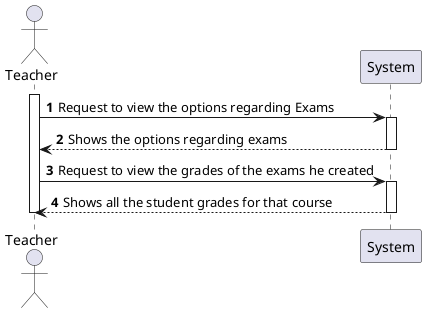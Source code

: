 @startuml
autonumber

autoactivate on

actor Teacher
activate Teacher

Teacher -> System: Request to view the options regarding Exams
System --> Teacher: Shows the options regarding exams
Teacher -> System: Request to view the grades of the exams he created
System --> Teacher: Shows all the student grades for that course

deactivate Teacher

@enduml